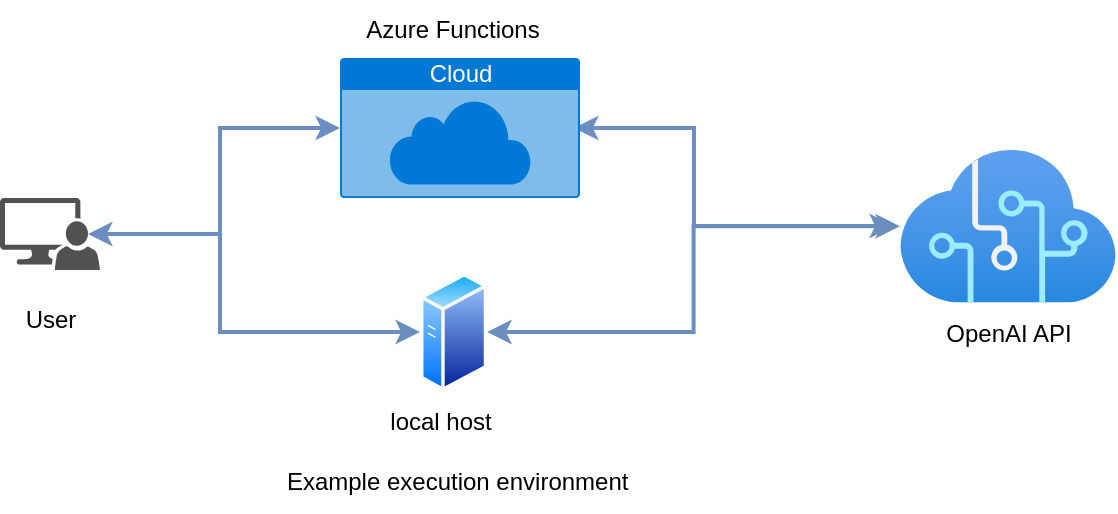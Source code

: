 <mxfile version="20.7.4" type="device"><diagram id="fm7asuwVGSJ5PWzDD1K5" name="Page-1"><mxGraphModel dx="1434" dy="844" grid="1" gridSize="10" guides="1" tooltips="1" connect="1" arrows="1" fold="1" page="1" pageScale="1" pageWidth="850" pageHeight="1100" math="0" shadow="0"><root><mxCell id="0"/><mxCell id="1" parent="0"/><mxCell id="rLzcMNbrVVJnk9i4Va0B-16" value="" style="group" vertex="1" connectable="0" parent="1"><mxGeometry x="20" y="50" width="558" height="226" as="geometry"/></mxCell><mxCell id="rLzcMNbrVVJnk9i4Va0B-10" style="edgeStyle=orthogonalEdgeStyle;rounded=0;orthogonalLoop=1;jettySize=auto;html=1;exitX=1;exitY=0.5;exitDx=0;exitDy=0;exitPerimeter=0;strokeWidth=2;startArrow=classic;startFill=1;endArrow=classic;endFill=1;sourcePerimeterSpacing=0;fillColor=#dae8fc;strokeColor=#6c8ebf;" edge="1" parent="rLzcMNbrVVJnk9i4Va0B-16"><mxGeometry relative="1" as="geometry"><mxPoint x="287" y="64" as="sourcePoint"/><mxPoint x="447" y="113" as="targetPoint"/><Array as="points"><mxPoint x="347" y="64"/><mxPoint x="347" y="113"/></Array></mxGeometry></mxCell><mxCell id="rLzcMNbrVVJnk9i4Va0B-1" value="Cloud" style="html=1;strokeColor=none;fillColor=#0079D6;labelPosition=center;verticalLabelPosition=middle;verticalAlign=top;align=center;fontSize=12;outlineConnect=0;spacingTop=-6;fontColor=#FFFFFF;sketch=0;shape=mxgraph.sitemap.cloud;" vertex="1" parent="rLzcMNbrVVJnk9i4Va0B-16"><mxGeometry x="170" y="29" width="120" height="70" as="geometry"/></mxCell><mxCell id="rLzcMNbrVVJnk9i4Va0B-9" style="edgeStyle=orthogonalEdgeStyle;rounded=0;orthogonalLoop=1;jettySize=auto;html=1;exitX=0.88;exitY=0.5;exitDx=0;exitDy=0;exitPerimeter=0;strokeWidth=2;startArrow=classic;startFill=1;endArrow=none;endFill=0;sourcePerimeterSpacing=0;fillColor=#dae8fc;strokeColor=#6c8ebf;" edge="1" parent="rLzcMNbrVVJnk9i4Va0B-16" source="rLzcMNbrVVJnk9i4Va0B-2"><mxGeometry relative="1" as="geometry"><mxPoint x="110" y="117" as="targetPoint"/></mxGeometry></mxCell><mxCell id="rLzcMNbrVVJnk9i4Va0B-2" value="" style="sketch=0;pointerEvents=1;shadow=0;dashed=0;html=1;strokeColor=none;labelPosition=center;verticalLabelPosition=bottom;verticalAlign=top;align=center;fillColor=#515151;shape=mxgraph.mscae.system_center.admin_console" vertex="1" parent="rLzcMNbrVVJnk9i4Va0B-16"><mxGeometry y="99" width="50" height="36" as="geometry"/></mxCell><mxCell id="rLzcMNbrVVJnk9i4Va0B-3" value="" style="aspect=fixed;perimeter=ellipsePerimeter;html=1;align=center;shadow=0;dashed=0;spacingTop=3;image;image=img/lib/active_directory/generic_server.svg;" vertex="1" parent="rLzcMNbrVVJnk9i4Va0B-16"><mxGeometry x="210" y="136" width="33.6" height="60" as="geometry"/></mxCell><mxCell id="rLzcMNbrVVJnk9i4Va0B-8" style="edgeStyle=orthogonalEdgeStyle;rounded=0;orthogonalLoop=1;jettySize=auto;html=1;exitX=0;exitY=0.5;exitDx=0;exitDy=0;exitPerimeter=0;entryX=0;entryY=0.5;entryDx=0;entryDy=0;strokeWidth=2;startArrow=classic;startFill=1;endArrow=classic;endFill=1;sourcePerimeterSpacing=0;fillColor=#dae8fc;strokeColor=#6c8ebf;" edge="1" parent="rLzcMNbrVVJnk9i4Va0B-16" source="rLzcMNbrVVJnk9i4Va0B-1" target="rLzcMNbrVVJnk9i4Va0B-3"><mxGeometry relative="1" as="geometry"><Array as="points"><mxPoint x="110" y="64"/><mxPoint x="110" y="166"/></Array></mxGeometry></mxCell><mxCell id="rLzcMNbrVVJnk9i4Va0B-4" value="" style="aspect=fixed;html=1;points=[];align=center;image;fontSize=12;image=img/lib/azure2/ai_machine_learning/Cognitive_Services.svg;" vertex="1" parent="rLzcMNbrVVJnk9i4Va0B-16"><mxGeometry x="450" y="75" width="108" height="76.24" as="geometry"/></mxCell><mxCell id="rLzcMNbrVVJnk9i4Va0B-12" style="edgeStyle=orthogonalEdgeStyle;rounded=0;orthogonalLoop=1;jettySize=auto;html=1;exitX=1;exitY=0.5;exitDx=0;exitDy=0;strokeWidth=2;startArrow=classic;startFill=1;endArrow=classic;endFill=1;sourcePerimeterSpacing=0;fillColor=#dae8fc;strokeColor=#6c8ebf;" edge="1" parent="rLzcMNbrVVJnk9i4Va0B-16" source="rLzcMNbrVVJnk9i4Va0B-3" target="rLzcMNbrVVJnk9i4Va0B-4"><mxGeometry relative="1" as="geometry"/></mxCell><mxCell id="rLzcMNbrVVJnk9i4Va0B-5" value="Azure Functions" style="text;html=1;align=center;verticalAlign=middle;resizable=0;points=[];autosize=1;strokeColor=none;fillColor=none;" vertex="1" parent="rLzcMNbrVVJnk9i4Va0B-16"><mxGeometry x="171" width="110" height="30" as="geometry"/></mxCell><mxCell id="rLzcMNbrVVJnk9i4Va0B-13" value="local host" style="text;html=1;align=center;verticalAlign=middle;resizable=0;points=[];autosize=1;strokeColor=none;fillColor=none;" vertex="1" parent="rLzcMNbrVVJnk9i4Va0B-16"><mxGeometry x="185" y="196" width="70" height="30" as="geometry"/></mxCell><mxCell id="rLzcMNbrVVJnk9i4Va0B-14" value="OpenAI API" style="text;html=1;align=center;verticalAlign=middle;resizable=0;points=[];autosize=1;strokeColor=none;fillColor=none;" vertex="1" parent="rLzcMNbrVVJnk9i4Va0B-16"><mxGeometry x="459" y="152.24" width="90" height="30" as="geometry"/></mxCell><mxCell id="rLzcMNbrVVJnk9i4Va0B-15" value="User" style="text;html=1;align=center;verticalAlign=middle;resizable=0;points=[];autosize=1;strokeColor=none;fillColor=none;" vertex="1" parent="rLzcMNbrVVJnk9i4Va0B-16"><mxGeometry y="145" width="50" height="30" as="geometry"/></mxCell><mxCell id="rLzcMNbrVVJnk9i4Va0B-17" value="Example execution environment&amp;nbsp;" style="text;html=1;align=center;verticalAlign=middle;resizable=0;points=[];autosize=1;strokeColor=none;fillColor=none;" vertex="1" parent="1"><mxGeometry x="150" y="276" width="200" height="30" as="geometry"/></mxCell></root></mxGraphModel></diagram></mxfile>